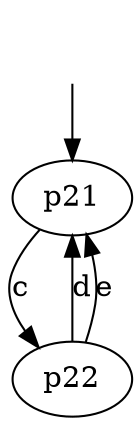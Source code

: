 digraph G {
	"p21" [shape=ellipse];
	"p22" [shape=ellipse];
	"p21" -> "p22" [label="c"];
	"p22" -> "p21" [label="d"];
	"p22" -> "p21" [label="e"];
	init [shape=plaintext, label=""];
	init -> "p21";
}